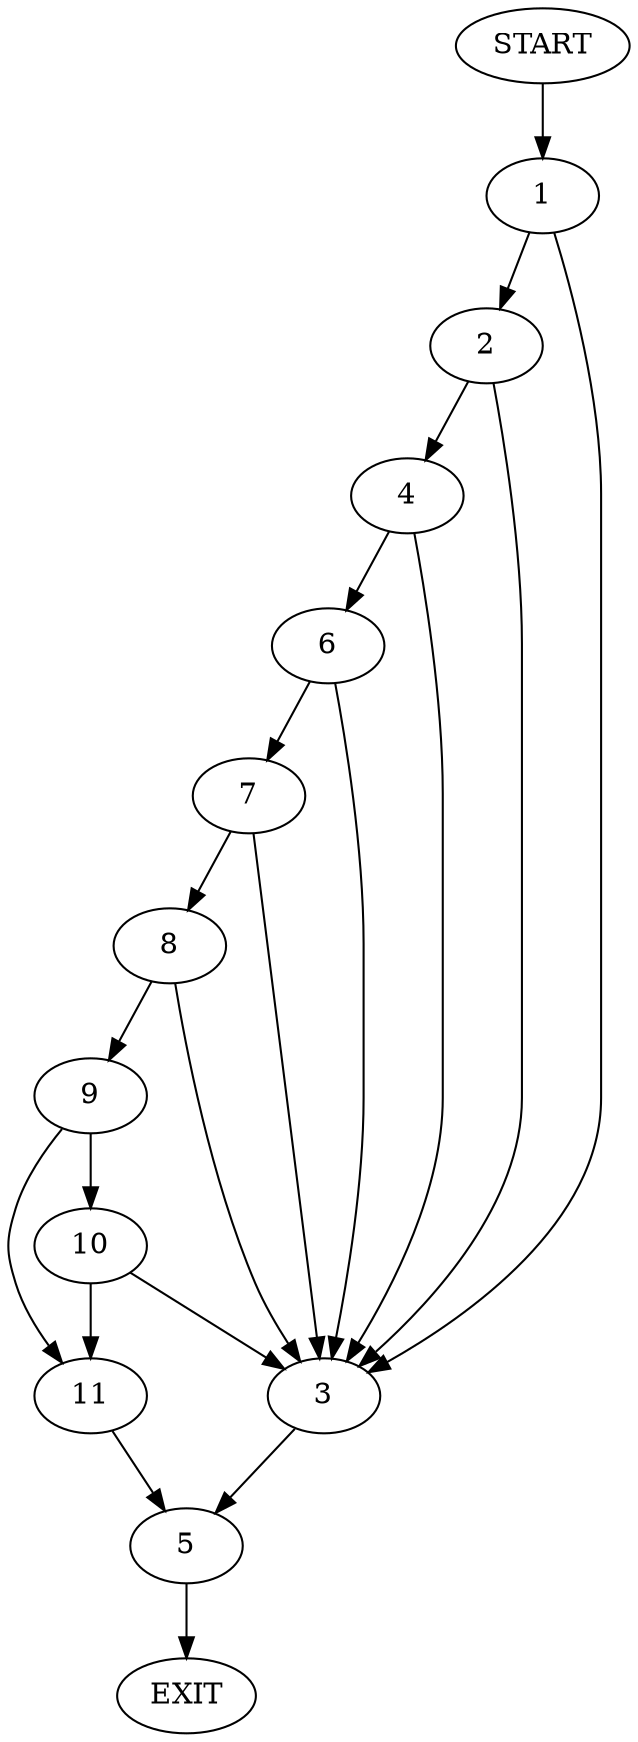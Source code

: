 digraph {
0 [label="START"]
12 [label="EXIT"]
0 -> 1
1 -> 2
1 -> 3
2 -> 4
2 -> 3
3 -> 5
4 -> 6
4 -> 3
6 -> 3
6 -> 7
7 -> 8
7 -> 3
8 -> 3
8 -> 9
9 -> 10
9 -> 11
10 -> 11
10 -> 3
11 -> 5
5 -> 12
}
